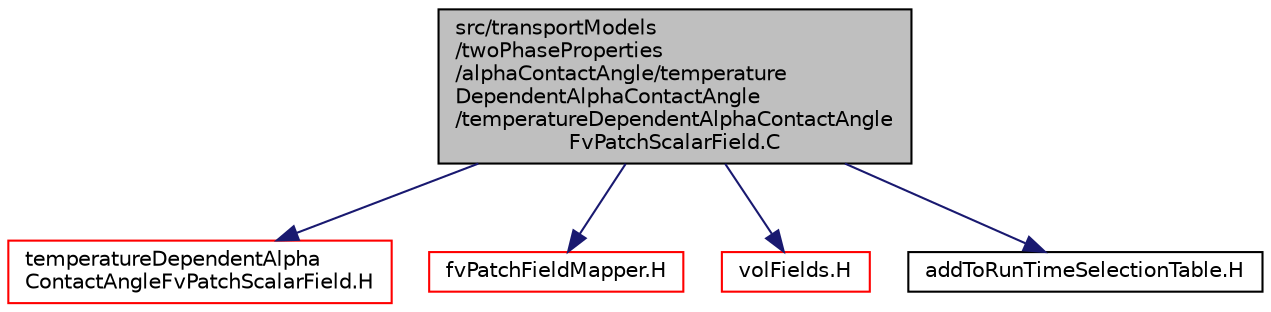 digraph "src/transportModels/twoPhaseProperties/alphaContactAngle/temperatureDependentAlphaContactAngle/temperatureDependentAlphaContactAngleFvPatchScalarField.C"
{
  bgcolor="transparent";
  edge [fontname="Helvetica",fontsize="10",labelfontname="Helvetica",labelfontsize="10"];
  node [fontname="Helvetica",fontsize="10",shape=record];
  Node0 [label="src/transportModels\l/twoPhaseProperties\l/alphaContactAngle/temperature\lDependentAlphaContactAngle\l/temperatureDependentAlphaContactAngle\lFvPatchScalarField.C",height=0.2,width=0.4,color="black", fillcolor="grey75", style="filled", fontcolor="black"];
  Node0 -> Node1 [color="midnightblue",fontsize="10",style="solid",fontname="Helvetica"];
  Node1 [label="temperatureDependentAlpha\lContactAngleFvPatchScalarField.H",height=0.2,width=0.4,color="red",URL="$a17396.html"];
  Node0 -> Node112 [color="midnightblue",fontsize="10",style="solid",fontname="Helvetica"];
  Node112 [label="fvPatchFieldMapper.H",height=0.2,width=0.4,color="red",URL="$a02630.html"];
  Node0 -> Node135 [color="midnightblue",fontsize="10",style="solid",fontname="Helvetica"];
  Node135 [label="volFields.H",height=0.2,width=0.4,color="red",URL="$a02912.html"];
  Node0 -> Node320 [color="midnightblue",fontsize="10",style="solid",fontname="Helvetica"];
  Node320 [label="addToRunTimeSelectionTable.H",height=0.2,width=0.4,color="black",URL="$a09989.html",tooltip="Macros for easy insertion into run-time selection tables. "];
}
